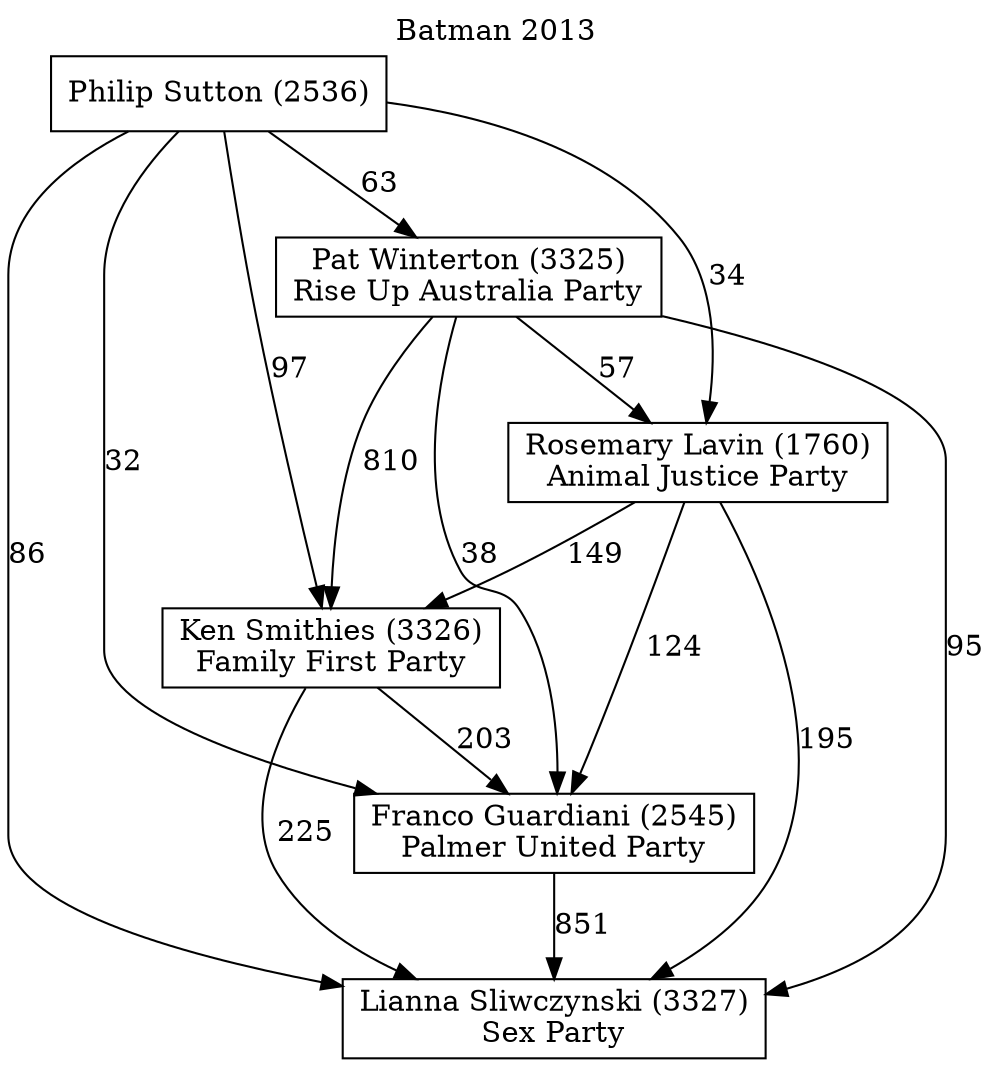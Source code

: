 // House preference flow
digraph "Lianna Sliwczynski (3327)_Batman_2013" {
	graph [label="Batman 2013" labelloc=t mclimit=2]
	node [shape=box]
	"Lianna Sliwczynski (3327)" [label="Lianna Sliwczynski (3327)
Sex Party"]
	"Franco Guardiani (2545)" [label="Franco Guardiani (2545)
Palmer United Party"]
	"Ken Smithies (3326)" [label="Ken Smithies (3326)
Family First Party"]
	"Rosemary Lavin (1760)" [label="Rosemary Lavin (1760)
Animal Justice Party"]
	"Pat Winterton (3325)" [label="Pat Winterton (3325)
Rise Up Australia Party"]
	"Philip Sutton (2536)" [label="Philip Sutton (2536)
"]
	"Franco Guardiani (2545)" -> "Lianna Sliwczynski (3327)" [label=851]
	"Ken Smithies (3326)" -> "Franco Guardiani (2545)" [label=203]
	"Rosemary Lavin (1760)" -> "Ken Smithies (3326)" [label=149]
	"Pat Winterton (3325)" -> "Rosemary Lavin (1760)" [label=57]
	"Philip Sutton (2536)" -> "Pat Winterton (3325)" [label=63]
	"Ken Smithies (3326)" -> "Lianna Sliwczynski (3327)" [label=225]
	"Rosemary Lavin (1760)" -> "Lianna Sliwczynski (3327)" [label=195]
	"Pat Winterton (3325)" -> "Lianna Sliwczynski (3327)" [label=95]
	"Philip Sutton (2536)" -> "Lianna Sliwczynski (3327)" [label=86]
	"Philip Sutton (2536)" -> "Rosemary Lavin (1760)" [label=34]
	"Pat Winterton (3325)" -> "Ken Smithies (3326)" [label=810]
	"Philip Sutton (2536)" -> "Ken Smithies (3326)" [label=97]
	"Rosemary Lavin (1760)" -> "Franco Guardiani (2545)" [label=124]
	"Pat Winterton (3325)" -> "Franco Guardiani (2545)" [label=38]
	"Philip Sutton (2536)" -> "Franco Guardiani (2545)" [label=32]
}
